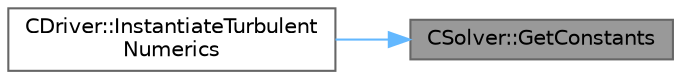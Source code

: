 digraph "CSolver::GetConstants"
{
 // LATEX_PDF_SIZE
  bgcolor="transparent";
  edge [fontname=Helvetica,fontsize=10,labelfontname=Helvetica,labelfontsize=10];
  node [fontname=Helvetica,fontsize=10,shape=box,height=0.2,width=0.4];
  rankdir="RL";
  Node1 [id="Node000001",label="CSolver::GetConstants",height=0.2,width=0.4,color="gray40", fillcolor="grey60", style="filled", fontcolor="black",tooltip="A virtual member."];
  Node1 -> Node2 [id="edge1_Node000001_Node000002",dir="back",color="steelblue1",style="solid",tooltip=" "];
  Node2 [id="Node000002",label="CDriver::InstantiateTurbulent\lNumerics",height=0.2,width=0.4,color="grey40", fillcolor="white", style="filled",URL="$classCDriver.html#a633c542feed921caeeaf65a8832f3777",tooltip="Helper to instantiate turbulence numerics specialized for different flow solvers."];
}
